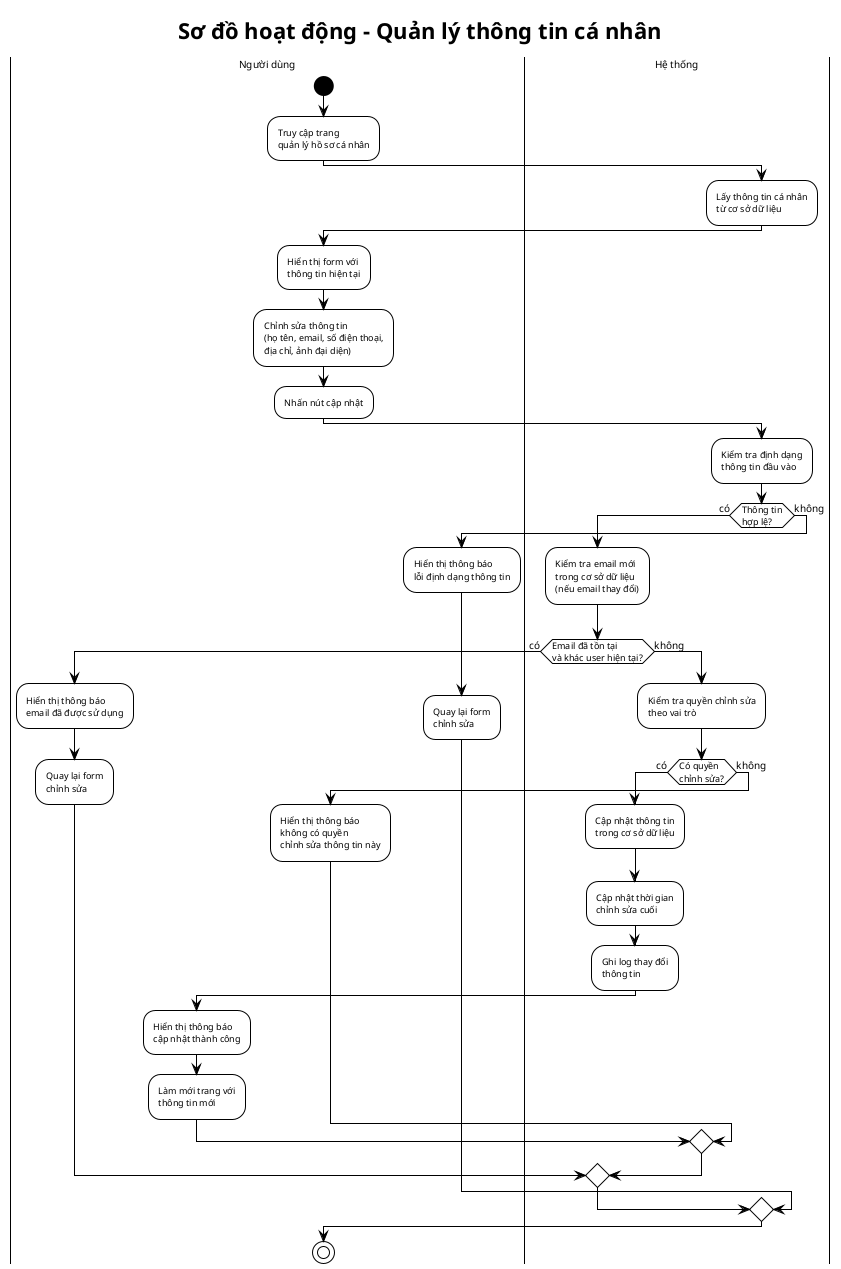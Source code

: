@startuml "Sơ đồ hoạt động - Quản lý thông tin cá nhân"
!theme plain
skinparam defaultFontSize 10
skinparam activityFontSize 9
skinparam swimlaneTitleFontSize 10
skinparam maxMessageSize 150
skinparam ranksep 60
skinparam activityStartColor black
skinparam activityEndColor black
skinparam activityEndColorBorder black
skinparam activityBarColor black
skinparam circledCharacterFontColor black

title Sơ đồ hoạt động - Quản lý thông tin cá nhân

|Người dùng|
start;
:Truy cập trang\nquản lý hồ sơ cá nhân;

|Hệ thống|


:Lấy thông tin cá nhân\ntừ cơ sở dữ liệu;
  
|Người dùng|
:Hiển thị form với\nthông tin hiện tại;
:Chỉnh sửa thông tin\n(họ tên, email, số điện thoại,\nđịa chỉ, ảnh đại diện);
:Nhấn nút cập nhật;
  
|Hệ thống|
:Kiểm tra định dạng\nthông tin đầu vào;
  
if (Thông tin\nhợp lệ?) then (có)
    :Kiểm tra email mới\ntrong cơ sở dữ liệu\n(nếu email thay đổi);
    
    if (Email đã tồn tại\nvà khác user hiện tại?) then (có)
      |Người dùng|
      :Hiển thị thông báo\nemail đã được sử dụng;
      :Quay lại form\nchỉnh sửa;
    else (không)
      |Hệ thống|
      :Kiểm tra quyền chỉnh sửa\ntheo vai trò;
      
      if (Có quyền\nchỉnh sửa?) then (có)
        :Cập nhật thông tin\ntrong cơ sở dữ liệu;
        :Cập nhật thời gian\nchỉnh sửa cuối;
        :Ghi log thay đổi\nthông tin;
        
        |Người dùng|
        :Hiển thị thông báo\ncập nhật thành công;
        :Làm mới trang với\nthông tin mới;
        
      else (không)
        :Hiển thị thông báo\nkhông có quyền\nchỉnh sửa thông tin này;
      endif
    endif
    
else (không)
    |Người dùng|
    :Hiển thị thông báo\nlỗi định dạng thông tin;
    -> \n\n\n\n;
    :Quay lại form\nchỉnh sửa;
endif


stop

@enduml